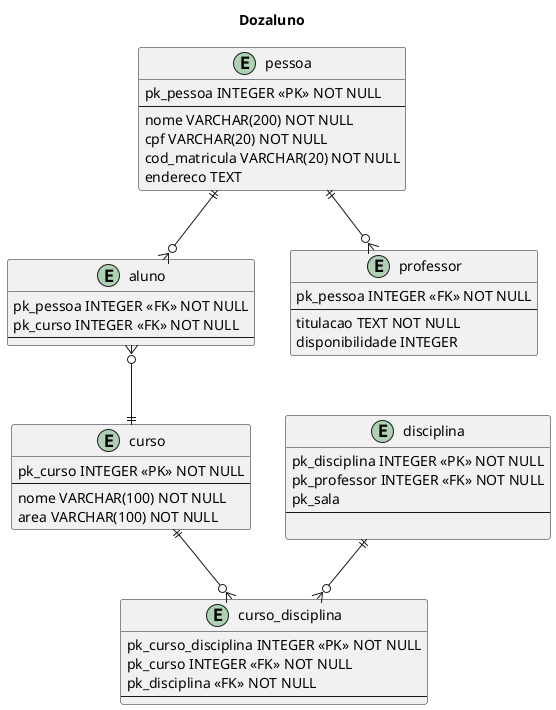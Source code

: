 @startuml Dozaluno

title Dozaluno

entity pessoa{
    pk_pessoa INTEGER <<PK>> NOT NULL
    --
    nome VARCHAR(200) NOT NULL
    cpf VARCHAR(20) NOT NULL
    cod_matricula VARCHAR(20) NOT NULL
    endereco TEXT
}

entity aluno{
    pk_pessoa INTEGER <<FK>> NOT NULL
    pk_curso INTEGER <<FK>> NOT NULL
    --
}

entity professor{
    pk_pessoa INTEGER <<FK>> NOT NULL
    --
    titulacao TEXT NOT NULL
    disponibilidade INTEGER
}

entity curso{
    pk_curso INTEGER <<PK>> NOT NULL
    --
    nome VARCHAR(100) NOT NULL
    area VARCHAR(100) NOT NULL
}

entity disciplina{
    pk_disciplina INTEGER <<PK>> NOT NULL
    pk_professor INTEGER <<FK>> NOT NULL
    pk_sala
    --

}

entity curso_disciplina{
    pk_curso_disciplina INTEGER <<PK>> NOT NULL
    pk_curso INTEGER <<FK>> NOT NULL
    pk_disciplina <<FK>> NOT NULL
    --
}



pessoa ||--o{ aluno
pessoa ||--o{ professor
aluno }o--|| curso

curso ||--o{ curso_disciplina
disciplina ||--o{ curso_disciplina
@enduml 